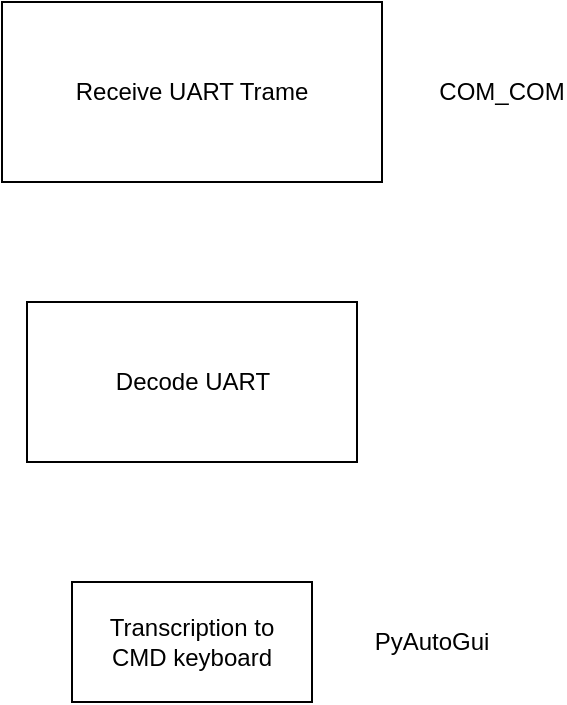 <mxfile>
    <diagram id="L_6Ubgt0M8aauYs-Oqxr" name="Page-1">
        <mxGraphModel dx="958" dy="719" grid="1" gridSize="10" guides="1" tooltips="1" connect="1" arrows="1" fold="1" page="1" pageScale="1" pageWidth="850" pageHeight="1100" math="0" shadow="0">
            <root>
                <mxCell id="0"/>
                <mxCell id="1" parent="0"/>
                <mxCell id="2" value="Receive UART Trame" style="rounded=0;whiteSpace=wrap;html=1;" vertex="1" parent="1">
                    <mxGeometry x="320" y="110" width="190" height="90" as="geometry"/>
                </mxCell>
                <mxCell id="3" value="Decode UART" style="rounded=0;whiteSpace=wrap;html=1;" vertex="1" parent="1">
                    <mxGeometry x="332.5" y="260" width="165" height="80" as="geometry"/>
                </mxCell>
                <mxCell id="4" value="COM_COM" style="text;html=1;strokeColor=none;fillColor=none;align=center;verticalAlign=middle;whiteSpace=wrap;rounded=0;" vertex="1" parent="1">
                    <mxGeometry x="540" y="140" width="60" height="30" as="geometry"/>
                </mxCell>
                <mxCell id="5" value="Transcription to&lt;br&gt;CMD keyboard" style="rounded=0;whiteSpace=wrap;html=1;" vertex="1" parent="1">
                    <mxGeometry x="355" y="400" width="120" height="60" as="geometry"/>
                </mxCell>
                <mxCell id="6" value="PyAutoGui" style="text;html=1;strokeColor=none;fillColor=none;align=center;verticalAlign=middle;whiteSpace=wrap;rounded=0;" vertex="1" parent="1">
                    <mxGeometry x="500" y="415" width="70" height="30" as="geometry"/>
                </mxCell>
            </root>
        </mxGraphModel>
    </diagram>
</mxfile>